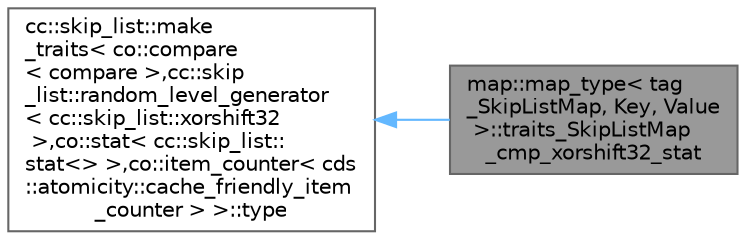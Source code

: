 digraph "map::map_type&lt; tag_SkipListMap, Key, Value &gt;::traits_SkipListMap_cmp_xorshift32_stat"
{
 // LATEX_PDF_SIZE
  bgcolor="transparent";
  edge [fontname=Helvetica,fontsize=10,labelfontname=Helvetica,labelfontsize=10];
  node [fontname=Helvetica,fontsize=10,shape=box,height=0.2,width=0.4];
  rankdir="LR";
  Node1 [id="Node000001",label="map::map_type\< tag\l_SkipListMap, Key, Value\l \>::traits_SkipListMap\l_cmp_xorshift32_stat",height=0.2,width=0.4,color="gray40", fillcolor="grey60", style="filled", fontcolor="black",tooltip=" "];
  Node2 -> Node1 [id="edge1_Node000001_Node000002",dir="back",color="steelblue1",style="solid",tooltip=" "];
  Node2 [id="Node000002",label="cc::skip_list::make\l_traits\< co::compare\l\< compare \>,cc::skip\l_list::random_level_generator\l\< cc::skip_list::xorshift32\l \>,co::stat\< cc::skip_list::\lstat\<\> \>,co::item_counter\< cds\l::atomicity::cache_friendly_item\l_counter \> \>::type",height=0.2,width=0.4,color="gray40", fillcolor="white", style="filled",tooltip=" "];
}
